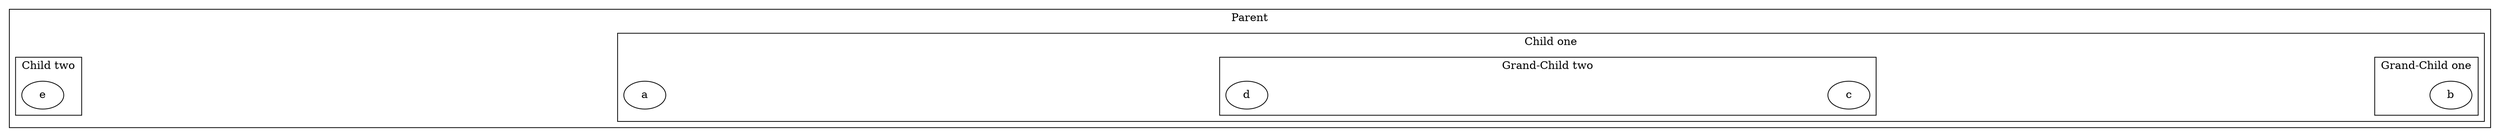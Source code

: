 digraph D {
  // layout = neato;
  graph [splines=ortho, nodesep=10]

  subgraph cluster_p {
    label = "Parent";

    subgraph cluster_c1 {
      label = "Child one";
      a;

      subgraph cluster_gc_1 {
        label = "Grand-Child one";
         b;
      }
      subgraph cluster_gc_2 {
        label = "Grand-Child two";
          c;
          d;
      }

    }

    subgraph cluster_c2 {
      label = "Child two";
      e;
    }
  }
} 